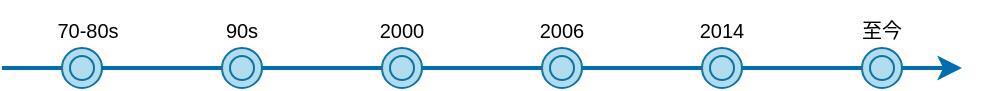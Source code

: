 <mxfile version="26.0.14">
  <diagram name="第 1 页" id="LU0cStmjmYkRrn_uNDRQ">
    <mxGraphModel dx="454" dy="300" grid="1" gridSize="10" guides="1" tooltips="1" connect="1" arrows="1" fold="1" page="1" pageScale="1" pageWidth="827" pageHeight="1169" math="0" shadow="0">
      <root>
        <mxCell id="0" />
        <mxCell id="1" parent="0" />
        <mxCell id="v2yjPvonkrgVvbv5Wmdi-2" value="" style="endArrow=classic;html=1;rounded=0;strokeWidth=2;fillColor=#1ba1e2;strokeColor=#006EAF;" edge="1" parent="1" source="v2yjPvonkrgVvbv5Wmdi-8">
          <mxGeometry width="50" height="50" relative="1" as="geometry">
            <mxPoint x="190" y="360" as="sourcePoint" />
            <mxPoint x="680" y="360" as="targetPoint" />
          </mxGeometry>
        </mxCell>
        <mxCell id="v2yjPvonkrgVvbv5Wmdi-7" value="" style="endArrow=none;html=1;rounded=0;strokeWidth=2;startFill=0;fillColor=#1ba1e2;strokeColor=#006EAF;" edge="1" parent="1" target="v2yjPvonkrgVvbv5Wmdi-3">
          <mxGeometry width="50" height="50" relative="1" as="geometry">
            <mxPoint x="200" y="360" as="sourcePoint" />
            <mxPoint x="610" y="360" as="targetPoint" />
          </mxGeometry>
        </mxCell>
        <mxCell id="v2yjPvonkrgVvbv5Wmdi-3" value="" style="ellipse;shape=doubleEllipse;whiteSpace=wrap;html=1;aspect=fixed;fillColor=#b1ddf0;strokeColor=#10739e;" vertex="1" parent="1">
          <mxGeometry x="230" y="350" width="20" height="20" as="geometry" />
        </mxCell>
        <mxCell id="v2yjPvonkrgVvbv5Wmdi-9" value="" style="endArrow=none;html=1;rounded=0;strokeWidth=2;fillColor=#1ba1e2;strokeColor=#006EAF;startFill=0;" edge="1" parent="1" source="v2yjPvonkrgVvbv5Wmdi-3" target="v2yjPvonkrgVvbv5Wmdi-8">
          <mxGeometry width="50" height="50" relative="1" as="geometry">
            <mxPoint x="250" y="360" as="sourcePoint" />
            <mxPoint x="680" y="360" as="targetPoint" />
          </mxGeometry>
        </mxCell>
        <mxCell id="v2yjPvonkrgVvbv5Wmdi-8" value="" style="ellipse;shape=doubleEllipse;whiteSpace=wrap;html=1;aspect=fixed;fillColor=#b1ddf0;strokeColor=#10739e;" vertex="1" parent="1">
          <mxGeometry x="310" y="350" width="20" height="20" as="geometry" />
        </mxCell>
        <mxCell id="v2yjPvonkrgVvbv5Wmdi-10" value="" style="ellipse;shape=doubleEllipse;whiteSpace=wrap;html=1;aspect=fixed;fillColor=#b1ddf0;strokeColor=#10739e;" vertex="1" parent="1">
          <mxGeometry x="390" y="350" width="20" height="20" as="geometry" />
        </mxCell>
        <mxCell id="v2yjPvonkrgVvbv5Wmdi-11" value="" style="ellipse;shape=doubleEllipse;whiteSpace=wrap;html=1;aspect=fixed;fillColor=#b1ddf0;strokeColor=#10739e;" vertex="1" parent="1">
          <mxGeometry x="470" y="350" width="20" height="20" as="geometry" />
        </mxCell>
        <mxCell id="v2yjPvonkrgVvbv5Wmdi-12" value="" style="ellipse;shape=doubleEllipse;whiteSpace=wrap;html=1;aspect=fixed;fillColor=#b1ddf0;strokeColor=#10739e;" vertex="1" parent="1">
          <mxGeometry x="550" y="350" width="20" height="20" as="geometry" />
        </mxCell>
        <mxCell id="v2yjPvonkrgVvbv5Wmdi-13" value="" style="ellipse;shape=doubleEllipse;whiteSpace=wrap;html=1;aspect=fixed;fillColor=#b1ddf0;strokeColor=#10739e;" vertex="1" parent="1">
          <mxGeometry x="630" y="350" width="20" height="20" as="geometry" />
        </mxCell>
        <mxCell id="v2yjPvonkrgVvbv5Wmdi-14" value="70-80s" style="text;html=1;align=center;verticalAlign=middle;whiteSpace=wrap;rounded=0;fontSize=10;" vertex="1" parent="1">
          <mxGeometry x="218" y="326" width="50" height="30" as="geometry" />
        </mxCell>
        <mxCell id="v2yjPvonkrgVvbv5Wmdi-15" value="90s" style="text;html=1;align=center;verticalAlign=middle;whiteSpace=wrap;rounded=0;fontSize=10;" vertex="1" parent="1">
          <mxGeometry x="295" y="326" width="50" height="30" as="geometry" />
        </mxCell>
        <mxCell id="v2yjPvonkrgVvbv5Wmdi-16" value="2000" style="text;html=1;align=center;verticalAlign=middle;whiteSpace=wrap;rounded=0;fontSize=10;" vertex="1" parent="1">
          <mxGeometry x="375" y="326" width="50" height="30" as="geometry" />
        </mxCell>
        <mxCell id="v2yjPvonkrgVvbv5Wmdi-17" value="2006" style="text;html=1;align=center;verticalAlign=middle;whiteSpace=wrap;rounded=0;fontSize=10;" vertex="1" parent="1">
          <mxGeometry x="455" y="326" width="50" height="30" as="geometry" />
        </mxCell>
        <mxCell id="v2yjPvonkrgVvbv5Wmdi-18" value="2014&lt;span style=&quot;color: rgba(0, 0, 0, 0); font-family: monospace; font-size: 0px; text-align: start; text-wrap-mode: nowrap;&quot;&gt;%3CmxGraphModel%3E%3Croot%3E%3CmxCell%20id%3D%220%22%2F%3E%3CmxCell%20id%3D%221%22%20parent%3D%220%22%2F%3E%3CmxCell%20id%3D%222%22%20value%3D%222000%22%20style%3D%22text%3Bhtml%3D1%3Balign%3Dcenter%3BverticalAlign%3Dmiddle%3BwhiteSpace%3Dwrap%3Brounded%3D0%3BfontSize%3D10%3B%22%20vertex%3D%221%22%20parent%3D%221%22%3E%3CmxGeometry%20x%3D%22375%22%20y%3D%22326%22%20width%3D%2250%22%20height%3D%2230%22%20as%3D%22geometry%22%2F%3E%3C%2FmxCell%3E%3C%2Froot%3E%3C%2FmxGraphModel%3E&lt;/span&gt;" style="text;html=1;align=center;verticalAlign=middle;whiteSpace=wrap;rounded=0;fontSize=10;" vertex="1" parent="1">
          <mxGeometry x="535" y="326" width="50" height="30" as="geometry" />
        </mxCell>
        <mxCell id="v2yjPvonkrgVvbv5Wmdi-19" value="至今" style="text;html=1;align=center;verticalAlign=middle;whiteSpace=wrap;rounded=0;fontSize=10;" vertex="1" parent="1">
          <mxGeometry x="615" y="326" width="50" height="30" as="geometry" />
        </mxCell>
      </root>
    </mxGraphModel>
  </diagram>
</mxfile>
